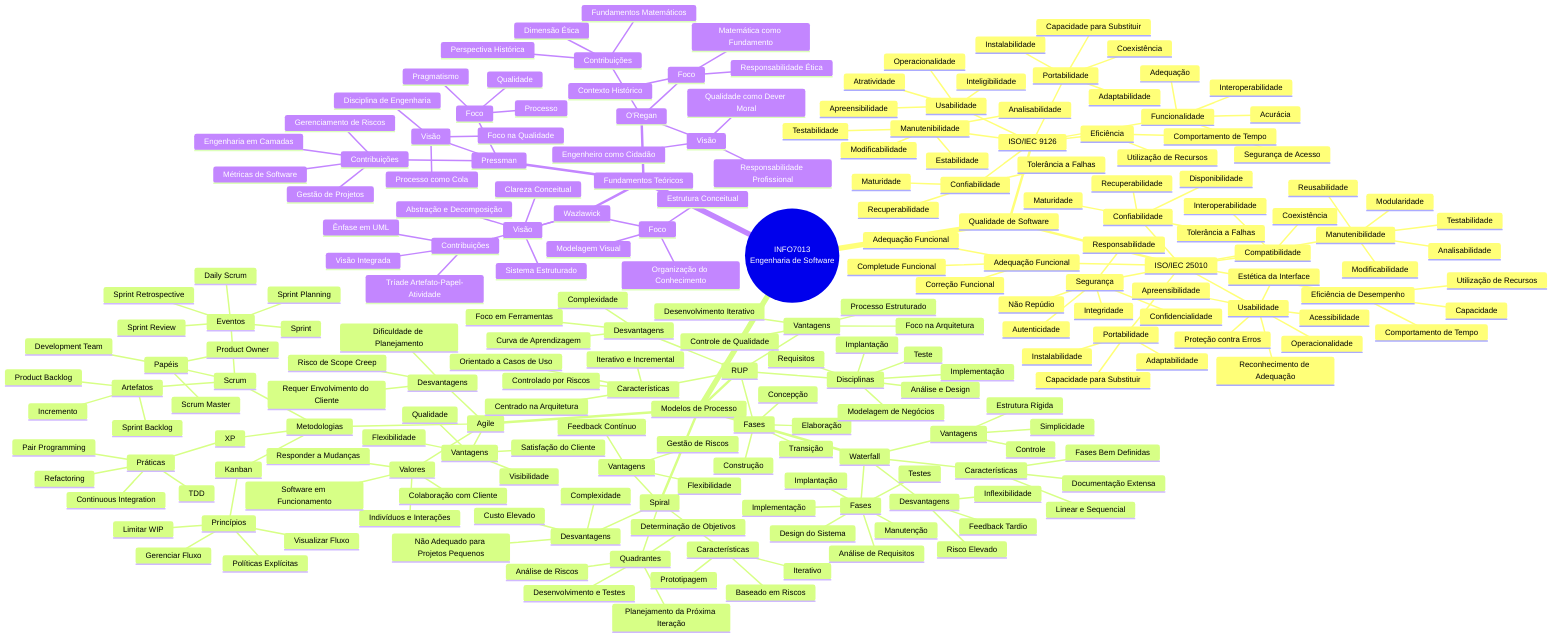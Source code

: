 mindmap
  root((INFO7013<br/>Engenharia de Software))
    Qualidade de Software
      ISO/IEC 9126
        Funcionalidade
          Adequação
          Acurácia
          Interoperabilidade
          Segurança de Acesso
        Confiabilidade
          Maturidade
          Tolerância a Falhas
          Recuperabilidade
        Usabilidade
          Inteligibilidade
          Apreensibilidade
          Operacionalidade
          Atratividade
        Eficiência
          Comportamento de Tempo
          Utilização de Recursos
        Manutenibilidade
          Analisabilidade
          Modificabilidade
          Estabilidade
          Testabilidade
        Portabilidade
          Adaptabilidade
          Instalabilidade
          Coexistência
          Capacidade para Substituir
      ISO/IEC 25010
        Adequação Funcional
          Completude Funcional
          Correção Funcional
          Adequação Funcional
        Eficiência de Desempenho
          Comportamento de Tempo
          Utilização de Recursos
          Capacidade
        Compatibilidade
          Coexistência
          Interoperabilidade
        Usabilidade
          Reconhecimento de Adequação
          Apreensibilidade
          Operacionalidade
          Proteção contra Erros
          Estética da Interface
          Acessibilidade
        Confiabilidade
          Maturidade
          Disponibilidade
          Tolerância a Falhas
          Recuperabilidade
        Segurança
          Confidencialidade
          Integridade
          Não Repúdio
          Responsabilidade
          Autenticidade
        Manutenibilidade
          Modularidade
          Reusabilidade
          Analisabilidade
          Modificabilidade
          Testabilidade
        Portabilidade
          Adaptabilidade
          Instalabilidade
          Capacidade para Substituir
    Modelos de Processo
      Waterfall
        Características
          Linear e Sequencial
          Fases Bem Definidas
          Documentação Extensa
        Fases
          Análise de Requisitos
          Design do Sistema
          Implementação
          Testes
          Implantação
          Manutenção
        Vantagens
          Simplicidade
          Estrutura Rígida
          Controle
        Desvantagens
          Inflexibilidade
          Feedback Tardio
          Risco Elevado
      Spiral
        Características
          Iterativo
          Baseado em Riscos
          Prototipagem
        Quadrantes
          Determinação de Objetivos
          Análise de Riscos
          Desenvolvimento e Testes
          Planejamento da Próxima Iteração
        Vantagens
          Gestão de Riscos
          Flexibilidade
          Feedback Contínuo
        Desvantagens
          Complexidade
          Custo Elevado
          Não Adequado para Projetos Pequenos
      Agile
        Valores
          Indivíduos e Interações
          Software em Funcionamento
          Colaboração com Cliente
          Responder a Mudanças
        Metodologias
          Scrum
            Papéis
              Product Owner
              Scrum Master
              Development Team
            Eventos
              Sprint
              Sprint Planning
              Daily Scrum
              Sprint Review
              Sprint Retrospective
            Artefatos
              Product Backlog
              Sprint Backlog
              Incremento
          XP
            Práticas
              TDD
              Pair Programming
              Refactoring
              Continuous Integration
          Kanban
            Princípios
              Visualizar Fluxo
              Limitar WIP
              Gerenciar Fluxo
              Políticas Explícitas
        Vantagens
          Flexibilidade
          Satisfação do Cliente
          Qualidade
          Visibilidade
        Desvantagens
          Requer Envolvimento do Cliente
          Dificuldade de Planejamento
          Risco de Scope Creep
      RUP
        Características
          Iterativo e Incremental
          Orientado a Casos de Uso
          Centrado na Arquitetura
          Controlado por Riscos
        Fases
          Concepção
          Elaboração
          Construção
          Transição
        Disciplinas
          Modelagem de Negócios
          Requisitos
          Análise e Design
          Implementação
          Teste
          Implantação
        Vantagens
          Processo Estruturado
          Foco na Arquitetura
          Desenvolvimento Iterativo
          Controle de Qualidade
        Desvantagens
          Complexidade
          Curva de Aprendizagem
          Foco em Ferramentas
    Fundamentos Teóricos
      Pressman
        Foco
          Pragmatismo
          Processo
          Qualidade
        Contribuições
          Engenharia em Camadas
          Métricas de Software
          Gestão de Projetos
          Gerenciamento de Riscos
        Visão
          Disciplina de Engenharia
          Foco na Qualidade
          Processo como Cola
      O'Regan
        Foco
          Contexto Histórico
          Responsabilidade Ética
          Matemática como Fundamento
        Contribuições
          Perspectiva Histórica
          Dimensão Ética
          Fundamentos Matemáticos
        Visão
          Responsabilidade Profissional
          Qualidade como Dever Moral
          Engenheiro como Cidadão
      Wazlawick
        Foco
          Estrutura Conceitual
          Organização do Conhecimento
          Modelagem Visual
        Contribuições
          Tríade Artefato-Papel-Atividade
          Ênfase em UML
          Visão Integrada
        Visão
          Sistema Estruturado
          Abstração e Decomposição
          Clareza Conceitual